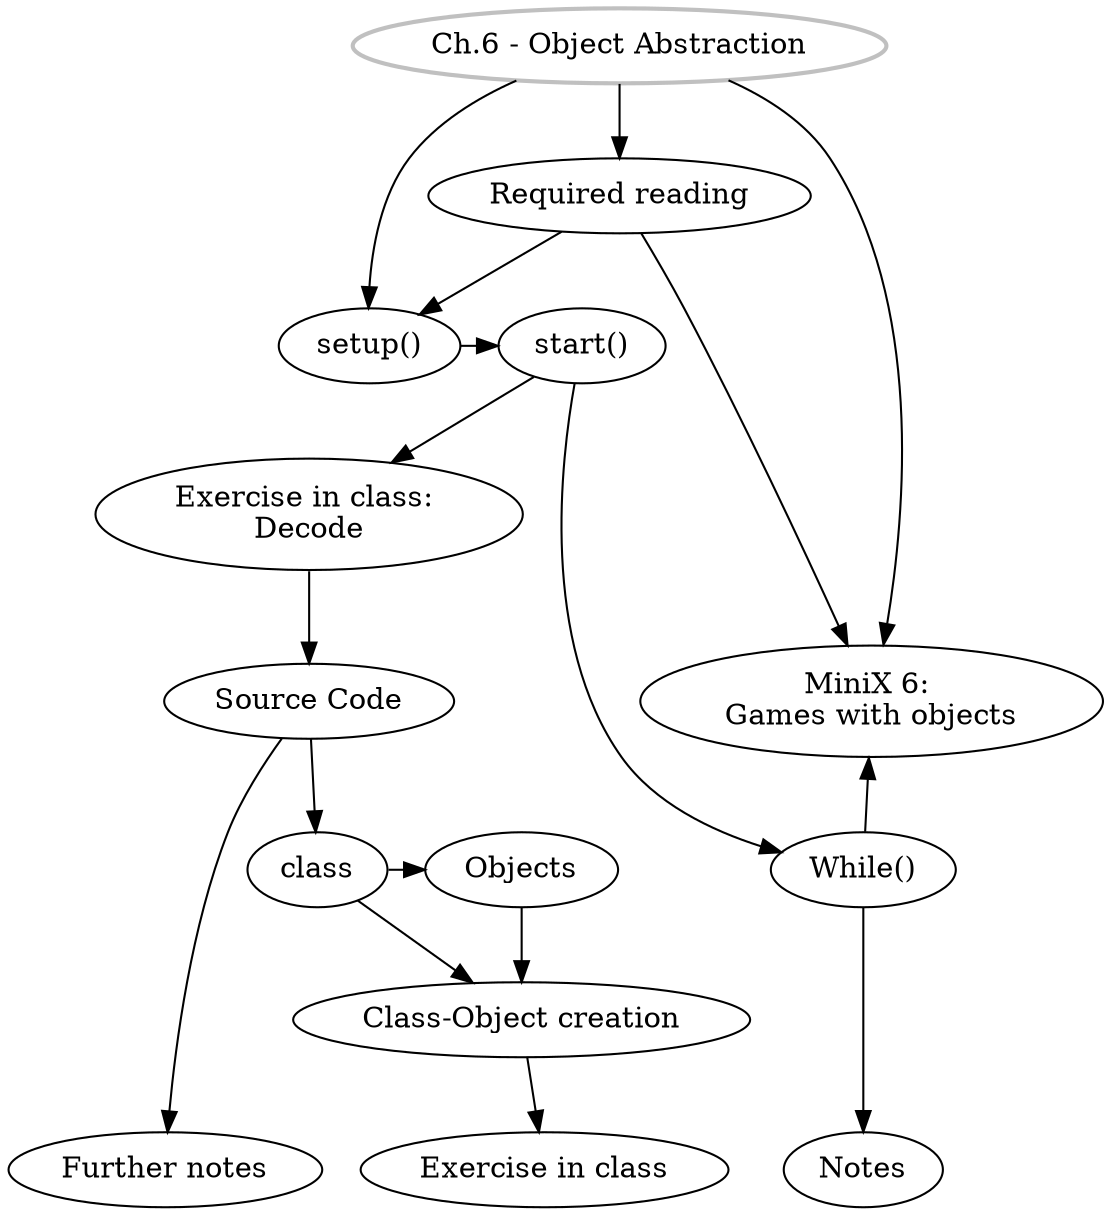 digraph G {
//labels
GS [
label="Ch.6 - Object Abstraction",
style=bold,
color=grey,
]

SU [label="setup()"]
ST [label="start()"]
DE [label="Exercise in class: \nDecode"]
SC [label="Source Code"]
CL [label="class"]
OO [label="Objects"]
COC [label="Class-Object creation"]
EiC [label="Exercise in class"]
FN [label="Further notes"]
MW [label="While()"]
MX [label="MiniX 6: \nGames with objects"]
RR [label="Required reading"]
Notes [label="Notes"]

//rank
{rank = same; SU, ST}
{rank = same; MW, CL}
{rank = same; CL, OO}
{rank = same; MX, SC}
{rank = same; FN, EiC}
{rank = same; Notes, FN}

//graph
GS -> SU -> ST -> DE -> SC;
GS -> RR, MX;
RR -> MX, SU;
SC -> {CL, FN};
CL -> OO;
CL, OO -> COC -> EiC;
ST -> MW -> Notes;
MW -> MX;
}
